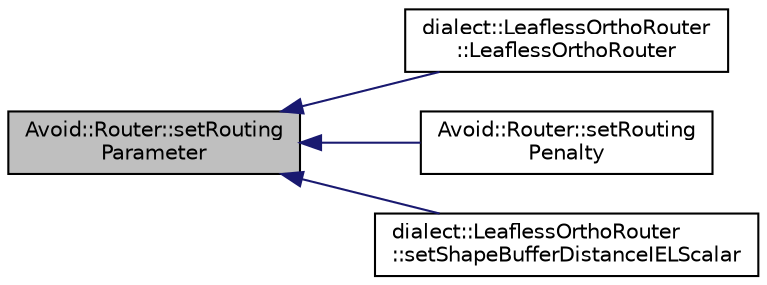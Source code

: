 digraph "Avoid::Router::setRoutingParameter"
{
  edge [fontname="Helvetica",fontsize="10",labelfontname="Helvetica",labelfontsize="10"];
  node [fontname="Helvetica",fontsize="10",shape=record];
  rankdir="LR";
  Node83 [label="Avoid::Router::setRouting\lParameter",height=0.2,width=0.4,color="black", fillcolor="grey75", style="filled", fontcolor="black"];
  Node83 -> Node84 [dir="back",color="midnightblue",fontsize="10",style="solid",fontname="Helvetica"];
  Node84 [label="dialect::LeaflessOrthoRouter\l::LeaflessOrthoRouter",height=0.2,width=0.4,color="black", fillcolor="white", style="filled",URL="$classdialect_1_1LeaflessOrthoRouter.html#af679a8ea90e4f0ef30a22cb89afc4dbd",tooltip="Standard constructor. "];
  Node83 -> Node85 [dir="back",color="midnightblue",fontsize="10",style="solid",fontname="Helvetica"];
  Node85 [label="Avoid::Router::setRouting\lPenalty",height=0.2,width=0.4,color="black", fillcolor="white", style="filled",URL="$classAvoid_1_1Router.html#acbda0590ff3234faad409e2f39e1c9ec",tooltip="Sets or removes penalty values that are applied during connector routing. "];
  Node83 -> Node86 [dir="back",color="midnightblue",fontsize="10",style="solid",fontname="Helvetica"];
  Node86 [label="dialect::LeaflessOrthoRouter\l::setShapeBufferDistanceIELScalar",height=0.2,width=0.4,color="black", fillcolor="white", style="filled",URL="$classdialect_1_1LeaflessOrthoRouter.html#aa4bea8f0422449415ac393c344cd377a",tooltip="Set the Router&#39;s shapeBufferDistance parameter as a scalar multiple of the ideal edge length read fro..."];
}
